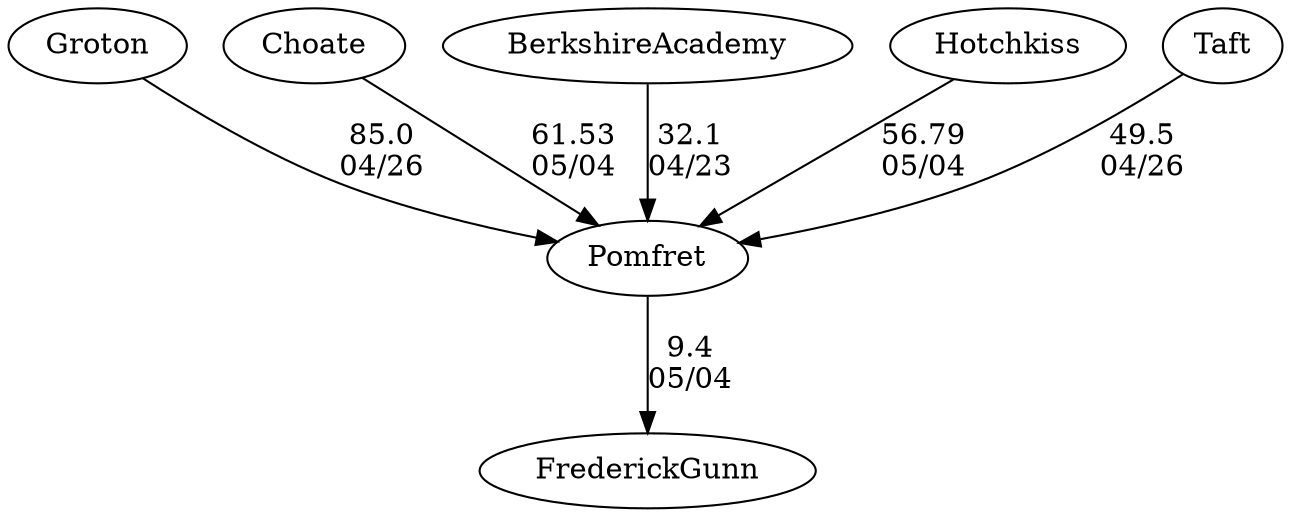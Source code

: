 digraph girls4foursPomfret {Groton [URL="girls4foursPomfretGroton.html"];Pomfret [URL="girls4foursPomfretPomfret.html"];FrederickGunn [URL="girls4foursPomfretFrederickGunn.html"];Choate [URL="girls4foursPomfretChoate.html"];BerkshireAcademy [URL="girls4foursPomfretBerkshireAcademy.html"];Hotchkiss [URL="girls4foursPomfretHotchkiss.html"];Taft [URL="girls4foursPomfretTaft.html"];Groton -> Pomfret[label="85.0
04/26", weight="15", tooltip="NEIRA Girls Fours, Pomfret v. Dexter-Southfield, Groton, Taft			
Distance: 1500m Conditions: Tailwind (9-12mph) with occasional gusts. Good water for first 500-700 meters, increasing chop for second half of race. Overall, decent conditions. Comments: Alternated races with boys. Order of girls races: G4, G3, G2, G1.
None", URL="https://www.row2k.com/results/resultspage.cfm?UID=5150789F21FD9599874CA9451EBDC220&cat=1", random="random"]; 
Taft -> Pomfret[label="49.5
04/26", weight="51", tooltip="NEIRA Girls Fours, Pomfret v. Dexter-Southfield, Groton, Taft			
Distance: 1500m Conditions: Tailwind (9-12mph) with occasional gusts. Good water for first 500-700 meters, increasing chop for second half of race. Overall, decent conditions. Comments: Alternated races with boys. Order of girls races: G4, G3, G2, G1.
None", URL="https://www.row2k.com/results/resultspage.cfm?UID=5150789F21FD9599874CA9451EBDC220&cat=1", random="random"]; 
BerkshireAcademy -> Pomfret[label="32.1
04/23", weight="68", tooltip="NEIRA Girls Fours, Pomfret v. Berkshire, Marianapolis			
Distance: 1500m Conditions: 8MPH headwind, stronger gusts in the first 500. Occasional gusty crosswinds, light chop, but generally good water. Comments: Alternated races with boys. Order of girls races: G3, G2, G1, G4. The 3rd boat race had to restart because of an over-the-head crab in the first 100m in the Berkshire boat.
None", URL="https://www.row2k.com/results/resultspage.cfm?UID=E5F9B2C1554A1FBD0FEB68B2E09DEB28&cat=1", random="random"]; 
Choate -> Pomfret[label="61.53
05/04", weight="39", tooltip="Founder's Day Regatta			
", URL="", random="random"]; 
Hotchkiss -> Pomfret[label="56.79
05/04", weight="44", tooltip="Founder's Day Regatta			
", URL="", random="random"]; 
Pomfret -> FrederickGunn[label="9.4
05/04", weight="91", tooltip="Founder's Day Regatta			
", URL="", random="random"]}